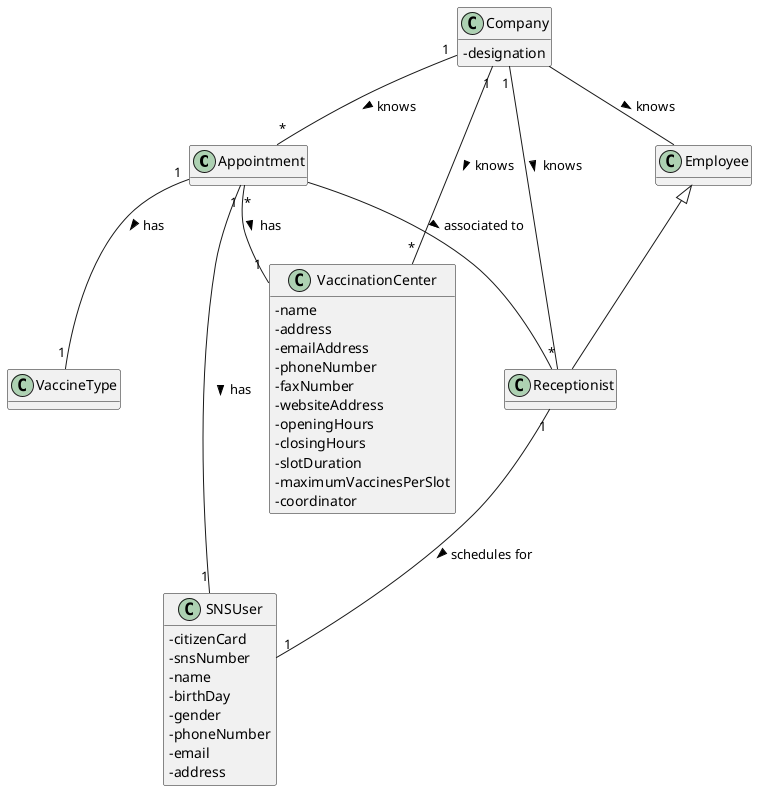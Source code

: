 @startuml  US02_DM
hide methods
skinparam classAttributeIconSize 0


class Appointment {}

class VaccineType {}

class SNSUser {
  - citizenCard
  - snsNumber
  - name
  - birthDay
  - gender
  - phoneNumber
  - email
  - address
}

class VaccinationCenter{
  -name
  -address
  -emailAddress
  -phoneNumber
  -faxNumber
  -websiteAddress
  -openingHours  
  -closingHours
  -slotDuration
  -maximumVaccinesPerSlot
  -coordinator
}

class Company{
  -designation
}

class Receptionist {}

class Employee {}

Company "1" -- "*" Appointment : knows >
Appointment "1"  -- "1" VaccineType : has >
Appointment "*" -- "1" VaccinationCenter : has >
Company "1" -- "*" VaccinationCenter : knows >
Appointment -- Receptionist : associated to >
Receptionist "1" -- "1" SNSUser : schedules for >
Company "1" -- "*" Receptionist : knows >
Appointment "1" -- "1" SNSUser : has >
Employee <|-- Receptionist
Company -- Employee : knows >


@enduml